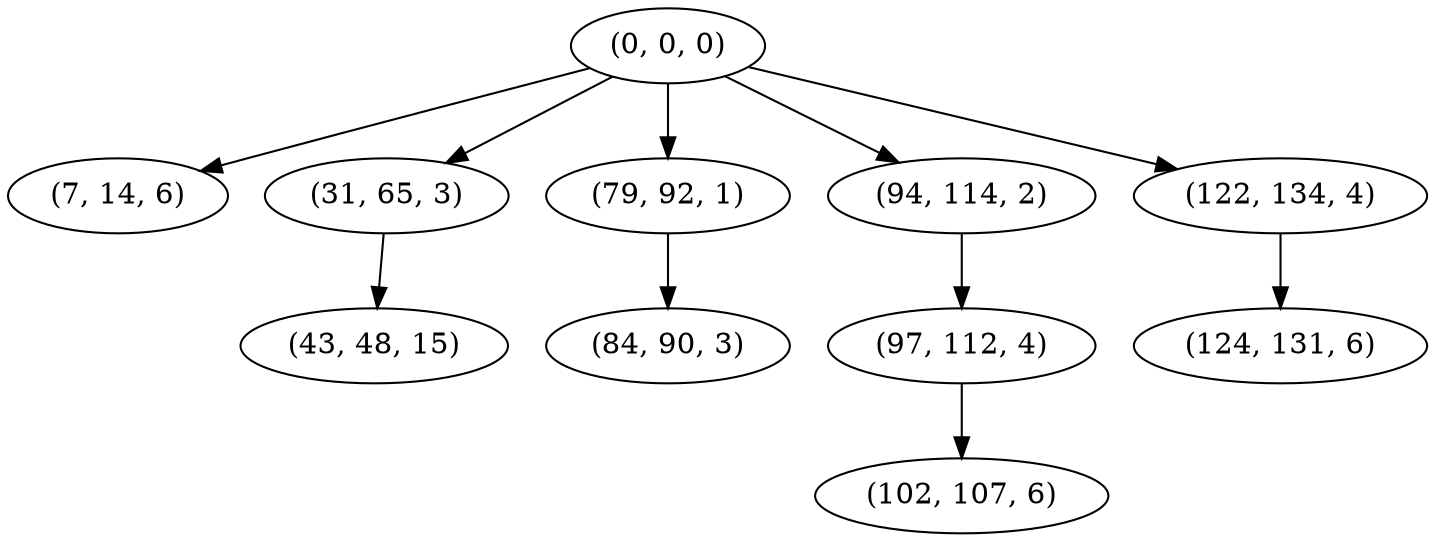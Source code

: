 digraph tree {
    "(0, 0, 0)";
    "(7, 14, 6)";
    "(31, 65, 3)";
    "(43, 48, 15)";
    "(79, 92, 1)";
    "(84, 90, 3)";
    "(94, 114, 2)";
    "(97, 112, 4)";
    "(102, 107, 6)";
    "(122, 134, 4)";
    "(124, 131, 6)";
    "(0, 0, 0)" -> "(7, 14, 6)";
    "(0, 0, 0)" -> "(31, 65, 3)";
    "(0, 0, 0)" -> "(79, 92, 1)";
    "(0, 0, 0)" -> "(94, 114, 2)";
    "(0, 0, 0)" -> "(122, 134, 4)";
    "(31, 65, 3)" -> "(43, 48, 15)";
    "(79, 92, 1)" -> "(84, 90, 3)";
    "(94, 114, 2)" -> "(97, 112, 4)";
    "(97, 112, 4)" -> "(102, 107, 6)";
    "(122, 134, 4)" -> "(124, 131, 6)";
}
